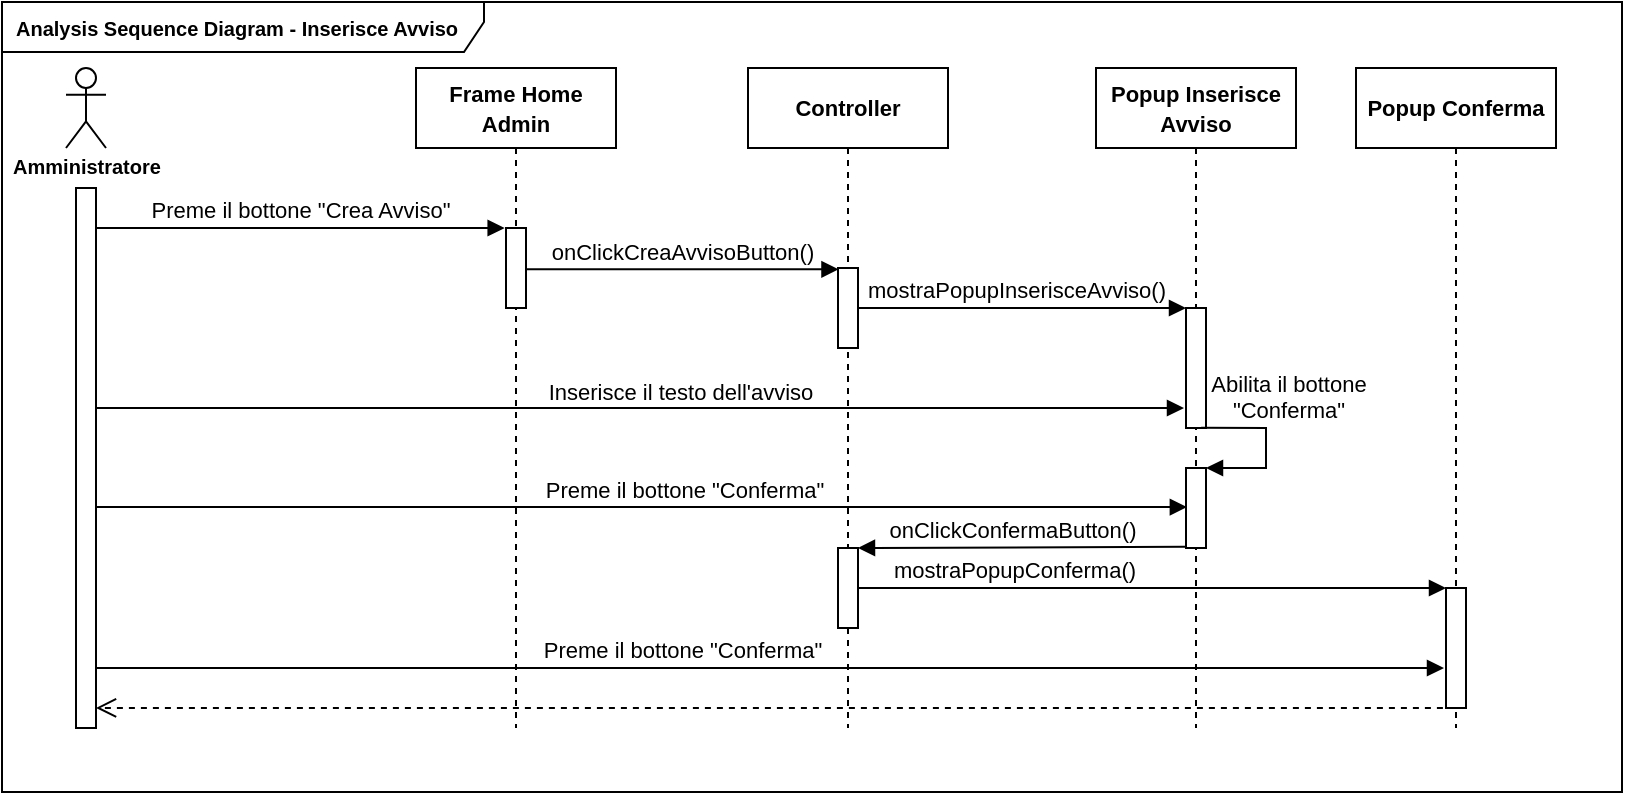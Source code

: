 <mxfile version="20.7.4" type="device"><diagram id="T5FJo2kkHQ8TG5Xgknkc" name="Pagina-1"><mxGraphModel dx="1182" dy="690" grid="1" gridSize="10" guides="1" tooltips="1" connect="1" arrows="1" fold="1" page="1" pageScale="1" pageWidth="827" pageHeight="1169" math="0" shadow="0"><root><mxCell id="0"/><mxCell id="1" parent="0"/><mxCell id="Lw2nWlxwCrSCrLZpUBen-28" value="&lt;b&gt;Analysis Sequence Diagram - Inserisce Avviso&lt;/b&gt;" style="shape=umlFrame;whiteSpace=wrap;html=1;width=241;height=25;boundedLbl=1;verticalAlign=middle;align=left;spacingLeft=5;fontSize=10;fillColor=none;" vertex="1" parent="1"><mxGeometry x="9" y="387" width="810" height="395" as="geometry"/></mxCell><mxCell id="Lw2nWlxwCrSCrLZpUBen-51" value="Preme il bottone &quot;Crea Avviso&quot;" style="html=1;verticalAlign=bottom;endArrow=block;rounded=0;entryX=-0.067;entryY=0;entryDx=0;entryDy=0;entryPerimeter=0;labelBackgroundColor=none;" edge="1" parent="1" source="Lw2nWlxwCrSCrLZpUBen-72" target="Lw2nWlxwCrSCrLZpUBen-60"><mxGeometry width="80" relative="1" as="geometry"><mxPoint x="38" y="500" as="sourcePoint"/><mxPoint x="182" y="500" as="targetPoint"/></mxGeometry></mxCell><mxCell id="Lw2nWlxwCrSCrLZpUBen-52" value="&lt;b&gt;&lt;font style=&quot;font-size: 11px;&quot;&gt;Popup Inserisce Avviso&lt;/font&gt;&lt;/b&gt;" style="shape=umlLifeline;perimeter=lifelinePerimeter;whiteSpace=wrap;html=1;container=1;collapsible=0;recursiveResize=0;outlineConnect=0;" vertex="1" parent="1"><mxGeometry x="556" y="420" width="100" height="330" as="geometry"/></mxCell><mxCell id="Lw2nWlxwCrSCrLZpUBen-53" value="" style="html=1;points=[];perimeter=orthogonalPerimeter;" vertex="1" parent="Lw2nWlxwCrSCrLZpUBen-52"><mxGeometry x="45" y="120" width="10" height="60" as="geometry"/></mxCell><mxCell id="Lw2nWlxwCrSCrLZpUBen-54" value="" style="html=1;points=[];perimeter=orthogonalPerimeter;" vertex="1" parent="Lw2nWlxwCrSCrLZpUBen-52"><mxGeometry x="45" y="200" width="10" height="40" as="geometry"/></mxCell><mxCell id="Lw2nWlxwCrSCrLZpUBen-55" value="Abilita il bottone &lt;br&gt;&quot;Conferma&quot;" style="html=1;verticalAlign=bottom;endArrow=block;rounded=0;exitX=0.759;exitY=0.997;exitDx=0;exitDy=0;exitPerimeter=0;labelBackgroundColor=none;spacingLeft=-10;" edge="1" parent="Lw2nWlxwCrSCrLZpUBen-52"><mxGeometry x="-0.213" y="16" width="80" relative="1" as="geometry"><mxPoint x="52.59" y="179.82" as="sourcePoint"/><mxPoint x="55" y="200" as="targetPoint"/><Array as="points"><mxPoint x="85" y="180"/><mxPoint x="85" y="200"/></Array><mxPoint as="offset"/></mxGeometry></mxCell><mxCell id="Lw2nWlxwCrSCrLZpUBen-56" value="&lt;b&gt;&lt;font style=&quot;font-size: 11px;&quot;&gt;Controller&lt;/font&gt;&lt;/b&gt;" style="shape=umlLifeline;perimeter=lifelinePerimeter;whiteSpace=wrap;html=1;container=1;collapsible=0;recursiveResize=0;outlineConnect=0;" vertex="1" parent="1"><mxGeometry x="382" y="420" width="100" height="330" as="geometry"/></mxCell><mxCell id="Lw2nWlxwCrSCrLZpUBen-57" value="" style="html=1;points=[];perimeter=orthogonalPerimeter;" vertex="1" parent="Lw2nWlxwCrSCrLZpUBen-56"><mxGeometry x="45" y="100" width="10" height="40" as="geometry"/></mxCell><mxCell id="Lw2nWlxwCrSCrLZpUBen-58" value="" style="html=1;points=[];perimeter=orthogonalPerimeter;" vertex="1" parent="Lw2nWlxwCrSCrLZpUBen-56"><mxGeometry x="45" y="240" width="10" height="40" as="geometry"/></mxCell><mxCell id="Lw2nWlxwCrSCrLZpUBen-59" value="&lt;font style=&quot;font-size: 11px;&quot;&gt;Frame Home Admin&lt;/font&gt;" style="shape=umlLifeline;perimeter=lifelinePerimeter;whiteSpace=wrap;html=1;container=1;collapsible=0;recursiveResize=0;outlineConnect=0;fontStyle=1" vertex="1" parent="1"><mxGeometry x="216" y="420" width="100" height="330" as="geometry"/></mxCell><mxCell id="Lw2nWlxwCrSCrLZpUBen-60" value="" style="html=1;points=[];perimeter=orthogonalPerimeter;" vertex="1" parent="Lw2nWlxwCrSCrLZpUBen-59"><mxGeometry x="45" y="80" width="10" height="40" as="geometry"/></mxCell><mxCell id="Lw2nWlxwCrSCrLZpUBen-61" value="onClickCreaAvvisoButton()" style="html=1;verticalAlign=bottom;endArrow=block;rounded=0;entryX=0.024;entryY=0.016;entryDx=0;entryDy=0;entryPerimeter=0;labelBackgroundColor=none;" edge="1" parent="1" source="Lw2nWlxwCrSCrLZpUBen-60" target="Lw2nWlxwCrSCrLZpUBen-57"><mxGeometry x="-0.002" width="80" relative="1" as="geometry"><mxPoint x="287" y="521" as="sourcePoint"/><mxPoint x="402" y="520" as="targetPoint"/><mxPoint as="offset"/></mxGeometry></mxCell><mxCell id="Lw2nWlxwCrSCrLZpUBen-62" value="mostraPopupInserisceAvviso()" style="html=1;verticalAlign=bottom;endArrow=block;rounded=0;labelBackgroundColor=none;spacing=3;spacingLeft=-9;" edge="1" parent="1" target="Lw2nWlxwCrSCrLZpUBen-53"><mxGeometry x="0.018" y="-1" width="80" relative="1" as="geometry"><mxPoint x="437" y="540" as="sourcePoint"/><mxPoint x="600" y="540" as="targetPoint"/><mxPoint as="offset"/></mxGeometry></mxCell><mxCell id="Lw2nWlxwCrSCrLZpUBen-63" value="Inserisce il testo dell'avviso" style="html=1;verticalAlign=bottom;endArrow=block;rounded=0;spacingLeft=-6;labelBackgroundColor=none;" edge="1" parent="1" source="Lw2nWlxwCrSCrLZpUBen-72"><mxGeometry x="0.083" y="-1" width="80" relative="1" as="geometry"><mxPoint x="83" y="585" as="sourcePoint"/><mxPoint x="600" y="590" as="targetPoint"/><mxPoint as="offset"/></mxGeometry></mxCell><mxCell id="Lw2nWlxwCrSCrLZpUBen-64" value="Preme il bottone &quot;Conferma&quot;" style="html=1;verticalAlign=bottom;endArrow=block;rounded=0;entryX=0.043;entryY=0.489;entryDx=0;entryDy=0;entryPerimeter=0;labelBackgroundColor=none;" edge="1" parent="1" source="Lw2nWlxwCrSCrLZpUBen-72" target="Lw2nWlxwCrSCrLZpUBen-54"><mxGeometry x="0.078" width="80" relative="1" as="geometry"><mxPoint x="83" y="640" as="sourcePoint"/><mxPoint x="590" y="640" as="targetPoint"/><mxPoint as="offset"/></mxGeometry></mxCell><mxCell id="Lw2nWlxwCrSCrLZpUBen-65" value="onClickConfermaButton()" style="html=1;verticalAlign=bottom;endArrow=block;rounded=0;exitX=-0.014;exitY=0.985;exitDx=0;exitDy=0;exitPerimeter=0;labelBackgroundColor=none;spacingLeft=9;" edge="1" parent="1" source="Lw2nWlxwCrSCrLZpUBen-54"><mxGeometry x="0.109" width="80" relative="1" as="geometry"><mxPoint x="492" y="660" as="sourcePoint"/><mxPoint x="437" y="660" as="targetPoint"/><mxPoint as="offset"/></mxGeometry></mxCell><mxCell id="Lw2nWlxwCrSCrLZpUBen-66" value="&lt;b&gt;&lt;font style=&quot;font-size: 11px;&quot;&gt;Popup Conferma&lt;/font&gt;&lt;/b&gt;" style="shape=umlLifeline;perimeter=lifelinePerimeter;whiteSpace=wrap;html=1;container=1;collapsible=0;recursiveResize=0;outlineConnect=0;" vertex="1" parent="1"><mxGeometry x="686" y="420" width="100" height="330" as="geometry"/></mxCell><mxCell id="Lw2nWlxwCrSCrLZpUBen-67" value="" style="html=1;points=[];perimeter=orthogonalPerimeter;" vertex="1" parent="Lw2nWlxwCrSCrLZpUBen-66"><mxGeometry x="45" y="260" width="10" height="60" as="geometry"/></mxCell><mxCell id="Lw2nWlxwCrSCrLZpUBen-68" value="mostraPopupConferma()" style="html=1;verticalAlign=bottom;endArrow=block;rounded=0;labelBackgroundColor=none;" edge="1" parent="1" target="Lw2nWlxwCrSCrLZpUBen-67" source="Lw2nWlxwCrSCrLZpUBen-58"><mxGeometry x="-0.47" width="80" relative="1" as="geometry"><mxPoint x="450" y="680" as="sourcePoint"/><mxPoint x="720" y="680" as="targetPoint"/><mxPoint as="offset"/></mxGeometry></mxCell><mxCell id="Lw2nWlxwCrSCrLZpUBen-69" value="Preme il bottone &quot;Conferma&quot;" style="html=1;verticalAlign=bottom;endArrow=block;rounded=0;labelBackgroundColor=none;" edge="1" parent="1" source="Lw2nWlxwCrSCrLZpUBen-72"><mxGeometry x="-0.13" width="80" relative="1" as="geometry"><mxPoint x="83" y="720" as="sourcePoint"/><mxPoint x="730" y="720" as="targetPoint"/><mxPoint as="offset"/></mxGeometry></mxCell><mxCell id="Lw2nWlxwCrSCrLZpUBen-70" value="" style="html=1;verticalAlign=bottom;endArrow=open;dashed=1;endSize=8;rounded=0;exitX=-0.155;exitY=0.999;exitDx=0;exitDy=0;exitPerimeter=0;" edge="1" parent="1" source="Lw2nWlxwCrSCrLZpUBen-67" target="Lw2nWlxwCrSCrLZpUBen-72"><mxGeometry relative="1" as="geometry"><mxPoint x="727" y="740" as="sourcePoint"/><mxPoint x="83" y="740" as="targetPoint"/></mxGeometry></mxCell><mxCell id="Lw2nWlxwCrSCrLZpUBen-71" value="&lt;font style=&quot;font-size: 10px;&quot;&gt;&lt;b&gt;Amministratore&lt;/b&gt;&lt;/font&gt;" style="shape=umlActor;verticalLabelPosition=bottom;verticalAlign=top;html=1;fillColor=none;spacing=-3;" vertex="1" parent="1"><mxGeometry x="41" y="420" width="20" height="40" as="geometry"/></mxCell><mxCell id="Lw2nWlxwCrSCrLZpUBen-72" value="" style="html=1;points=[];perimeter=orthogonalPerimeter;fontSize=10;fillColor=none;" vertex="1" parent="1"><mxGeometry x="46" y="480" width="10" height="270" as="geometry"/></mxCell></root></mxGraphModel></diagram></mxfile>
